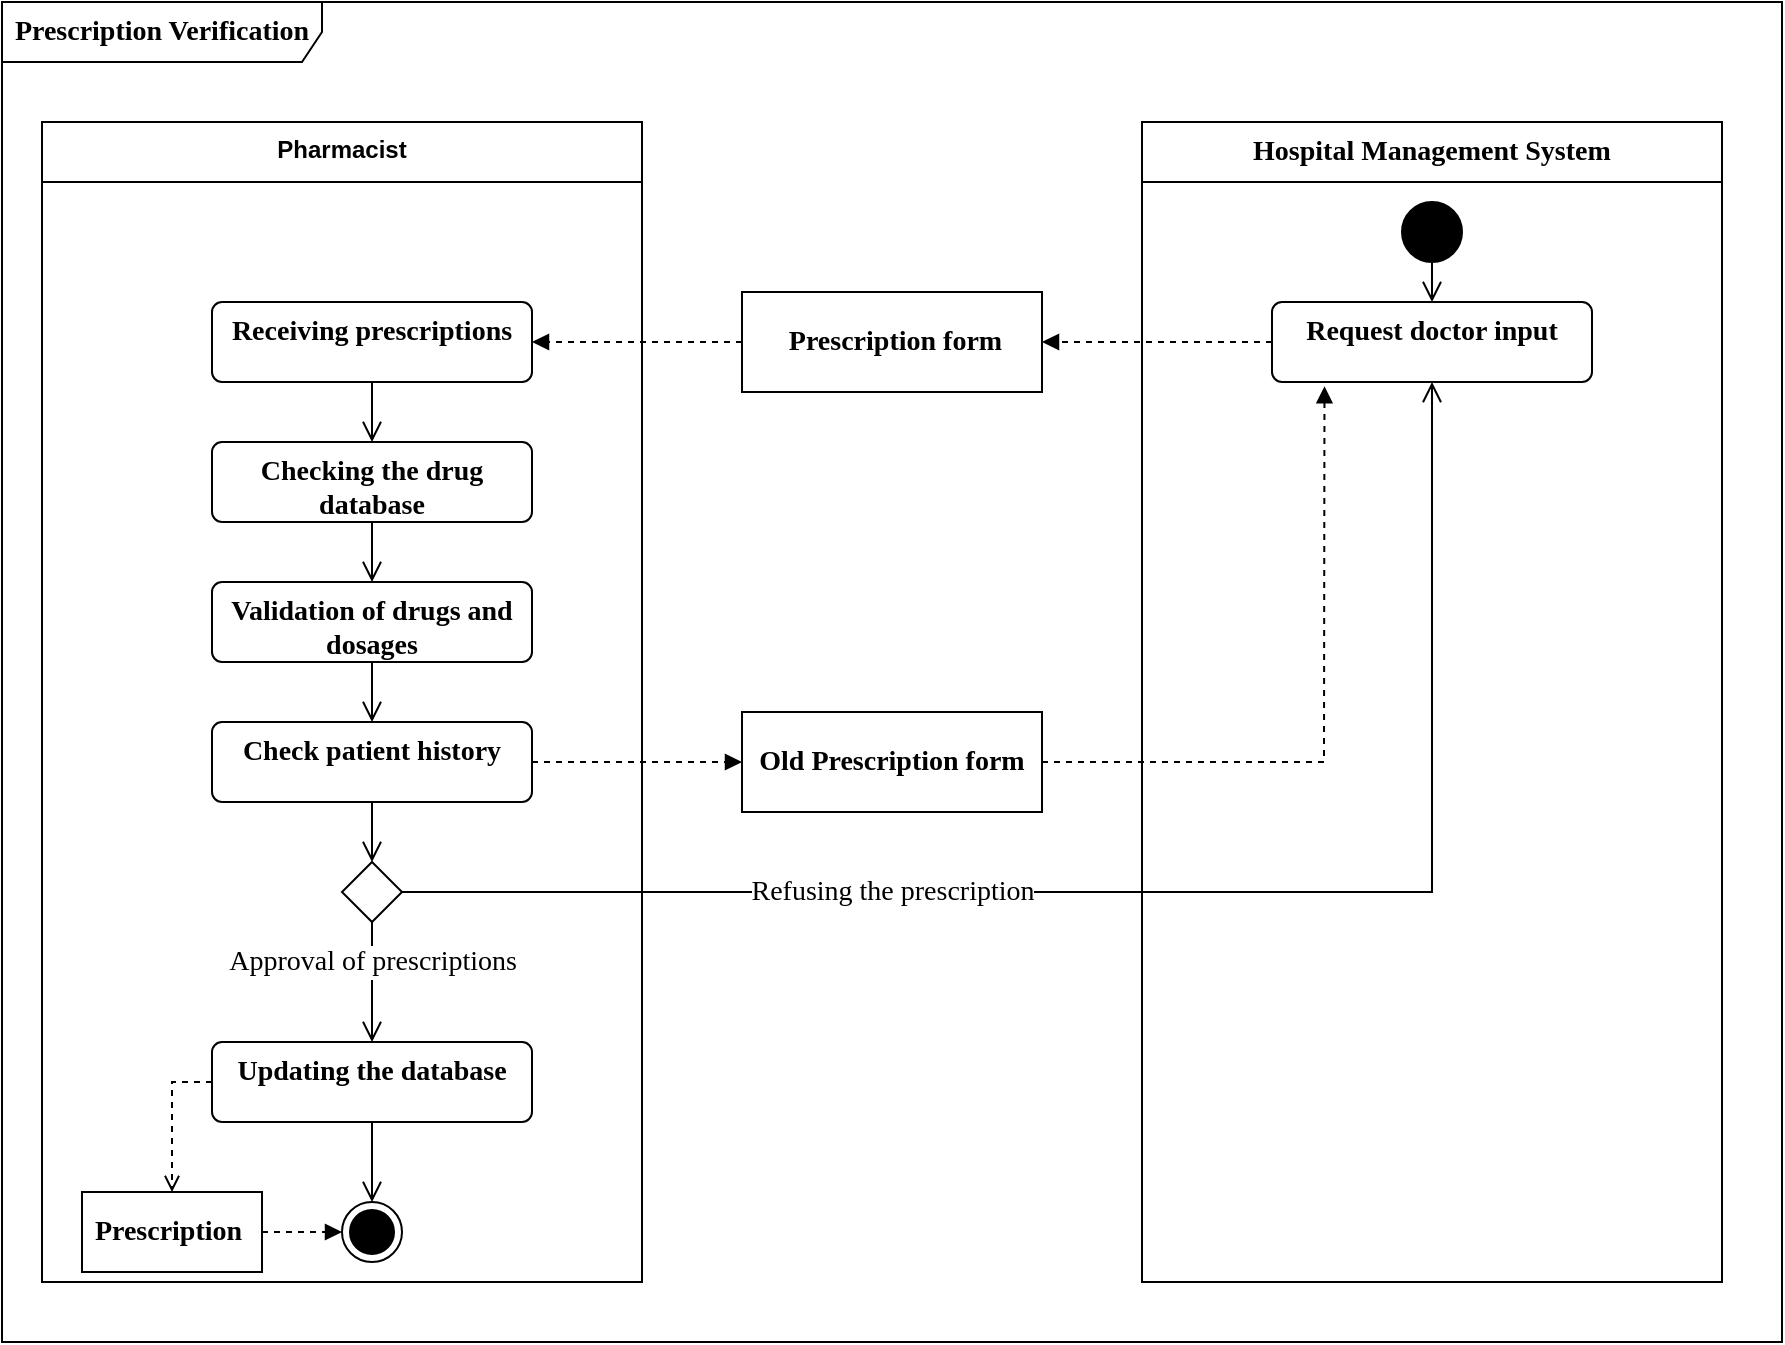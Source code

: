 <mxfile version="22.1.4" type="github">
  <diagram id="mKLGtlqu1TJgX5sNCrC6" name="第 1 页">
    <mxGraphModel dx="2165" dy="1396" grid="1" gridSize="10" guides="1" tooltips="1" connect="1" arrows="1" fold="1" page="1" pageScale="1" pageWidth="1169" pageHeight="827" math="0" shadow="0">
      <root>
        <mxCell id="0" />
        <mxCell id="1" parent="0" />
        <mxCell id="5VM5NhOEDhN4FYJ91efE-1" value="&lt;font size=&quot;1&quot; face=&quot;Times New Roman&quot;&gt;&lt;b style=&quot;font-size: 14px;&quot;&gt;Prescription Verification&lt;/b&gt;&lt;/font&gt;" style="shape=umlFrame;whiteSpace=wrap;html=1;pointerEvents=0;recursiveResize=0;container=1;collapsible=0;width=160;" parent="1" vertex="1">
          <mxGeometry x="-40" y="-780" width="890" height="670" as="geometry" />
        </mxCell>
        <mxCell id="hgjZqfxA5O2Uas9LMyqZ-1" value="" style="ellipse;fillColor=strokeColor;html=1;" parent="5VM5NhOEDhN4FYJ91efE-1" vertex="1">
          <mxGeometry x="700" y="100" width="30" height="30" as="geometry" />
        </mxCell>
        <mxCell id="hgjZqfxA5O2Uas9LMyqZ-3" value="Checking the drug database" style="html=1;align=center;verticalAlign=top;rounded=1;absoluteArcSize=1;arcSize=10;dashed=0;whiteSpace=wrap;fontFamily=Times New Roman;fontSize=14;fontStyle=1" parent="5VM5NhOEDhN4FYJ91efE-1" vertex="1">
          <mxGeometry x="105" y="220" width="160" height="40" as="geometry" />
        </mxCell>
        <mxCell id="hgjZqfxA5O2Uas9LMyqZ-5" value="Validation of drugs and dosages" style="html=1;align=center;verticalAlign=top;rounded=1;absoluteArcSize=1;arcSize=10;dashed=0;whiteSpace=wrap;fontSize=14;fontFamily=Times New Roman;fontStyle=1" parent="5VM5NhOEDhN4FYJ91efE-1" vertex="1">
          <mxGeometry x="105" y="290" width="160" height="40" as="geometry" />
        </mxCell>
        <mxCell id="hgjZqfxA5O2Uas9LMyqZ-11" value="" style="endArrow=open;startArrow=none;endFill=0;startFill=0;endSize=8;html=1;verticalAlign=bottom;labelBackgroundColor=none;strokeWidth=1;rounded=0;exitX=0.5;exitY=1;exitDx=0;exitDy=0;entryX=0.5;entryY=0;entryDx=0;entryDy=0;" parent="5VM5NhOEDhN4FYJ91efE-1" source="hgjZqfxA5O2Uas9LMyqZ-3" target="hgjZqfxA5O2Uas9LMyqZ-5" edge="1">
          <mxGeometry width="160" relative="1" as="geometry">
            <mxPoint x="419" y="910" as="sourcePoint" />
            <mxPoint x="419" y="950" as="targetPoint" />
          </mxGeometry>
        </mxCell>
        <mxCell id="rF_avYMDpHW5X6vWjK1u-22" value="Receiving prescriptions" style="html=1;align=center;verticalAlign=top;rounded=1;absoluteArcSize=1;arcSize=10;dashed=0;whiteSpace=wrap;fontFamily=Times New Roman;fontSize=14;fontStyle=1" parent="5VM5NhOEDhN4FYJ91efE-1" vertex="1">
          <mxGeometry x="105" y="150" width="160" height="40" as="geometry" />
        </mxCell>
        <mxCell id="rF_avYMDpHW5X6vWjK1u-31" value="" style="endArrow=open;startArrow=none;endFill=0;startFill=0;endSize=8;html=1;verticalAlign=bottom;labelBackgroundColor=none;strokeWidth=1;rounded=0;exitX=0.5;exitY=1;exitDx=0;exitDy=0;entryX=0.5;entryY=0;entryDx=0;entryDy=0;" parent="5VM5NhOEDhN4FYJ91efE-1" source="hgjZqfxA5O2Uas9LMyqZ-1" target="rF_avYMDpHW5X6vWjK1u-41" edge="1">
          <mxGeometry width="160" relative="1" as="geometry">
            <mxPoint x="185" y="130" as="sourcePoint" />
            <mxPoint x="411.4" y="860" as="targetPoint" />
          </mxGeometry>
        </mxCell>
        <mxCell id="hgjZqfxA5O2Uas9LMyqZ-10" value="" style="endArrow=open;startArrow=none;endFill=0;startFill=0;endSize=8;html=1;verticalAlign=bottom;labelBackgroundColor=none;strokeWidth=1;rounded=0;exitX=0.5;exitY=1;exitDx=0;exitDy=0;entryX=0.5;entryY=0;entryDx=0;entryDy=0;" parent="5VM5NhOEDhN4FYJ91efE-1" source="rF_avYMDpHW5X6vWjK1u-22" target="hgjZqfxA5O2Uas9LMyqZ-3" edge="1">
          <mxGeometry width="160" relative="1" as="geometry">
            <mxPoint x="409" y="900" as="sourcePoint" />
            <mxPoint x="500" y="1080" as="targetPoint" />
          </mxGeometry>
        </mxCell>
        <mxCell id="hgjZqfxA5O2Uas9LMyqZ-6" value="Check patient history" style="html=1;align=center;verticalAlign=top;rounded=1;absoluteArcSize=1;arcSize=10;dashed=0;whiteSpace=wrap;fontFamily=Times New Roman;fontSize=14;fontStyle=1" parent="5VM5NhOEDhN4FYJ91efE-1" vertex="1">
          <mxGeometry x="105" y="360" width="160" height="40" as="geometry" />
        </mxCell>
        <mxCell id="hgjZqfxA5O2Uas9LMyqZ-12" value="" style="endArrow=open;startArrow=none;endFill=0;startFill=0;endSize=8;html=1;verticalAlign=bottom;labelBackgroundColor=none;strokeWidth=1;rounded=0;exitX=0.5;exitY=1;exitDx=0;exitDy=0;entryX=0.5;entryY=0;entryDx=0;entryDy=0;" parent="5VM5NhOEDhN4FYJ91efE-1" source="hgjZqfxA5O2Uas9LMyqZ-5" target="hgjZqfxA5O2Uas9LMyqZ-6" edge="1">
          <mxGeometry width="160" relative="1" as="geometry">
            <mxPoint x="429" y="920" as="sourcePoint" />
            <mxPoint x="410" y="1100" as="targetPoint" />
          </mxGeometry>
        </mxCell>
        <mxCell id="hgjZqfxA5O2Uas9LMyqZ-8" value="" style="rhombus;" parent="5VM5NhOEDhN4FYJ91efE-1" vertex="1">
          <mxGeometry x="170" y="430" width="30" height="30" as="geometry" />
        </mxCell>
        <mxCell id="hgjZqfxA5O2Uas9LMyqZ-17" value="" style="endArrow=open;startArrow=none;endFill=0;startFill=0;endSize=8;html=1;verticalAlign=bottom;labelBackgroundColor=none;strokeWidth=1;rounded=0;exitX=0.5;exitY=1;exitDx=0;exitDy=0;entryX=0.5;entryY=0;entryDx=0;entryDy=0;" parent="5VM5NhOEDhN4FYJ91efE-1" source="hgjZqfxA5O2Uas9LMyqZ-6" target="hgjZqfxA5O2Uas9LMyqZ-8" edge="1">
          <mxGeometry width="160" relative="1" as="geometry">
            <mxPoint x="419" y="990" as="sourcePoint" />
            <mxPoint x="419" y="1030" as="targetPoint" />
          </mxGeometry>
        </mxCell>
        <mxCell id="hgjZqfxA5O2Uas9LMyqZ-9" value="Updating the database" style="html=1;align=center;verticalAlign=top;rounded=1;absoluteArcSize=1;arcSize=10;dashed=0;whiteSpace=wrap;fontFamily=Times New Roman;fontSize=14;fontStyle=1" parent="5VM5NhOEDhN4FYJ91efE-1" vertex="1">
          <mxGeometry x="105" y="520" width="160" height="40" as="geometry" />
        </mxCell>
        <mxCell id="hgjZqfxA5O2Uas9LMyqZ-18" value="" style="endArrow=open;startArrow=none;endFill=0;startFill=0;endSize=8;html=1;verticalAlign=bottom;labelBackgroundColor=none;strokeWidth=1;rounded=0;exitX=0.5;exitY=1;exitDx=0;exitDy=0;entryX=0.5;entryY=0;entryDx=0;entryDy=0;" parent="5VM5NhOEDhN4FYJ91efE-1" source="hgjZqfxA5O2Uas9LMyqZ-8" target="hgjZqfxA5O2Uas9LMyqZ-9" edge="1">
          <mxGeometry width="160" relative="1" as="geometry">
            <mxPoint x="340" y="1250" as="sourcePoint" />
            <mxPoint x="500" y="1250" as="targetPoint" />
          </mxGeometry>
        </mxCell>
        <mxCell id="hgjZqfxA5O2Uas9LMyqZ-20" value="Approval of prescriptions" style="edgeLabel;html=1;align=center;verticalAlign=middle;resizable=0;points=[];fontFamily=Times New Roman;fontSize=14;" parent="hgjZqfxA5O2Uas9LMyqZ-18" vertex="1" connectable="0">
          <mxGeometry x="-0.35" y="-3" relative="1" as="geometry">
            <mxPoint x="3" as="offset" />
          </mxGeometry>
        </mxCell>
        <mxCell id="hgjZqfxA5O2Uas9LMyqZ-7" value="" style="ellipse;html=1;shape=endState;fillColor=strokeColor;" parent="5VM5NhOEDhN4FYJ91efE-1" vertex="1">
          <mxGeometry x="170" y="600" width="30" height="30" as="geometry" />
        </mxCell>
        <mxCell id="hgjZqfxA5O2Uas9LMyqZ-19" value="" style="endArrow=open;startArrow=none;endFill=0;startFill=0;endSize=8;html=1;verticalAlign=bottom;labelBackgroundColor=none;strokeWidth=1;rounded=0;exitX=0.5;exitY=1;exitDx=0;exitDy=0;entryX=0.5;entryY=0;entryDx=0;entryDy=0;" parent="5VM5NhOEDhN4FYJ91efE-1" source="hgjZqfxA5O2Uas9LMyqZ-9" target="hgjZqfxA5O2Uas9LMyqZ-7" edge="1">
          <mxGeometry width="160" relative="1" as="geometry">
            <mxPoint x="340" y="1250" as="sourcePoint" />
            <mxPoint x="500" y="1250" as="targetPoint" />
          </mxGeometry>
        </mxCell>
        <mxCell id="hgjZqfxA5O2Uas9LMyqZ-36" value="&lt;font style=&quot;font-size: 14px;&quot; face=&quot;Times New Roman&quot;&gt;&lt;b&gt;Old Prescription form&lt;/b&gt;&lt;/font&gt;" style="html=1;align=center;verticalAlign=middle;rounded=0;absoluteArcSize=1;arcSize=10;dashed=0;whiteSpace=wrap;" parent="5VM5NhOEDhN4FYJ91efE-1" vertex="1">
          <mxGeometry x="370" y="355" width="150" height="50" as="geometry" />
        </mxCell>
        <mxCell id="hgjZqfxA5O2Uas9LMyqZ-37" value="" style="html=1;verticalAlign=bottom;labelBackgroundColor=none;endArrow=block;endFill=1;dashed=1;rounded=0;exitX=1;exitY=0.5;exitDx=0;exitDy=0;entryX=0;entryY=0.5;entryDx=0;entryDy=0;" parent="5VM5NhOEDhN4FYJ91efE-1" source="hgjZqfxA5O2Uas9LMyqZ-6" target="hgjZqfxA5O2Uas9LMyqZ-36" edge="1">
          <mxGeometry width="160" relative="1" as="geometry">
            <mxPoint x="390" y="1080" as="sourcePoint" />
            <mxPoint x="540" y="1160" as="targetPoint" />
            <Array as="points" />
          </mxGeometry>
        </mxCell>
        <mxCell id="hgjZqfxA5O2Uas9LMyqZ-21" value="" style="endArrow=open;startArrow=none;endFill=0;startFill=0;endSize=8;html=1;verticalAlign=bottom;labelBackgroundColor=none;strokeWidth=1;rounded=0;exitX=1;exitY=0.5;exitDx=0;exitDy=0;entryX=0.5;entryY=1;entryDx=0;entryDy=0;" parent="5VM5NhOEDhN4FYJ91efE-1" source="hgjZqfxA5O2Uas9LMyqZ-8" target="rF_avYMDpHW5X6vWjK1u-41" edge="1">
          <mxGeometry width="160" relative="1" as="geometry">
            <mxPoint x="340" y="1080" as="sourcePoint" />
            <mxPoint x="700" y="445" as="targetPoint" />
            <Array as="points">
              <mxPoint x="715" y="445" />
            </Array>
          </mxGeometry>
        </mxCell>
        <mxCell id="hgjZqfxA5O2Uas9LMyqZ-33" value="Refusing the prescription" style="edgeLabel;html=1;align=center;verticalAlign=middle;resizable=0;points=[];fontSize=14;fontFamily=Times New Roman;" parent="hgjZqfxA5O2Uas9LMyqZ-21" vertex="1" connectable="0">
          <mxGeometry x="-0.162" relative="1" as="geometry">
            <mxPoint x="-78" as="offset" />
          </mxGeometry>
        </mxCell>
        <mxCell id="rF_avYMDpHW5X6vWjK1u-36" value="&lt;font style=&quot;font-size: 14px;&quot; face=&quot;Times New Roman&quot;&gt;&lt;b&gt;&amp;nbsp;Prescription form&lt;/b&gt;&lt;/font&gt;" style="html=1;align=center;verticalAlign=middle;rounded=0;absoluteArcSize=1;arcSize=10;dashed=0;whiteSpace=wrap;" parent="5VM5NhOEDhN4FYJ91efE-1" vertex="1">
          <mxGeometry x="370" y="145" width="150" height="50" as="geometry" />
        </mxCell>
        <mxCell id="rF_avYMDpHW5X6vWjK1u-37" value="" style="html=1;verticalAlign=bottom;labelBackgroundColor=none;endArrow=block;endFill=1;dashed=1;rounded=0;exitX=0;exitY=0.5;exitDx=0;exitDy=0;entryX=1;entryY=0.5;entryDx=0;entryDy=0;" parent="5VM5NhOEDhN4FYJ91efE-1" source="rF_avYMDpHW5X6vWjK1u-36" target="rF_avYMDpHW5X6vWjK1u-22" edge="1">
          <mxGeometry width="160" relative="1" as="geometry">
            <mxPoint x="275" y="390" as="sourcePoint" />
            <mxPoint x="360" y="390" as="targetPoint" />
            <Array as="points" />
          </mxGeometry>
        </mxCell>
        <mxCell id="hgjZqfxA5O2Uas9LMyqZ-31" value="&lt;font style=&quot;font-size: 14px;&quot; face=&quot;Times New Roman&quot;&gt;&lt;b&gt;Prescription&amp;nbsp;&lt;/b&gt;&lt;/font&gt;" style="html=1;align=center;verticalAlign=middle;rounded=0;absoluteArcSize=1;arcSize=10;dashed=0;whiteSpace=wrap;" parent="5VM5NhOEDhN4FYJ91efE-1" vertex="1">
          <mxGeometry x="40" y="595" width="90" height="40" as="geometry" />
        </mxCell>
        <mxCell id="rF_avYMDpHW5X6vWjK1u-38" value="" style="html=1;verticalAlign=bottom;labelBackgroundColor=none;endArrow=open;endFill=0;dashed=1;rounded=0;exitX=0;exitY=0.5;exitDx=0;exitDy=0;entryX=0.5;entryY=0;entryDx=0;entryDy=0;" parent="5VM5NhOEDhN4FYJ91efE-1" source="hgjZqfxA5O2Uas9LMyqZ-9" target="hgjZqfxA5O2Uas9LMyqZ-31" edge="1">
          <mxGeometry width="160" relative="1" as="geometry">
            <mxPoint x="470" y="430" as="sourcePoint" />
            <mxPoint x="630" y="430" as="targetPoint" />
            <Array as="points">
              <mxPoint x="85" y="540" />
            </Array>
          </mxGeometry>
        </mxCell>
        <mxCell id="rF_avYMDpHW5X6vWjK1u-39" value="" style="html=1;verticalAlign=bottom;labelBackgroundColor=none;endArrow=block;endFill=1;dashed=1;rounded=0;exitX=1;exitY=0.5;exitDx=0;exitDy=0;entryX=0;entryY=0.5;entryDx=0;entryDy=0;" parent="5VM5NhOEDhN4FYJ91efE-1" source="hgjZqfxA5O2Uas9LMyqZ-31" target="hgjZqfxA5O2Uas9LMyqZ-7" edge="1">
          <mxGeometry width="160" relative="1" as="geometry">
            <mxPoint x="470" y="430" as="sourcePoint" />
            <mxPoint x="630" y="430" as="targetPoint" />
          </mxGeometry>
        </mxCell>
        <mxCell id="rF_avYMDpHW5X6vWjK1u-41" value="Request doctor input" style="html=1;align=center;verticalAlign=top;rounded=1;absoluteArcSize=1;arcSize=10;dashed=0;whiteSpace=wrap;fontFamily=Times New Roman;fontSize=14;fontStyle=1" parent="5VM5NhOEDhN4FYJ91efE-1" vertex="1">
          <mxGeometry x="635" y="150" width="160" height="40" as="geometry" />
        </mxCell>
        <mxCell id="rF_avYMDpHW5X6vWjK1u-42" value="" style="html=1;verticalAlign=bottom;labelBackgroundColor=none;endArrow=block;endFill=1;dashed=1;rounded=0;entryX=1;entryY=0.5;entryDx=0;entryDy=0;exitX=0;exitY=0.5;exitDx=0;exitDy=0;" parent="5VM5NhOEDhN4FYJ91efE-1" source="rF_avYMDpHW5X6vWjK1u-41" target="rF_avYMDpHW5X6vWjK1u-36" edge="1">
          <mxGeometry width="160" relative="1" as="geometry">
            <mxPoint x="470" y="310" as="sourcePoint" />
            <mxPoint x="630" y="310" as="targetPoint" />
          </mxGeometry>
        </mxCell>
        <mxCell id="rF_avYMDpHW5X6vWjK1u-43" value="" style="html=1;verticalAlign=bottom;labelBackgroundColor=none;endArrow=block;endFill=1;dashed=1;rounded=0;exitX=1;exitY=0.5;exitDx=0;exitDy=0;entryX=0.164;entryY=1.053;entryDx=0;entryDy=0;entryPerimeter=0;" parent="5VM5NhOEDhN4FYJ91efE-1" source="hgjZqfxA5O2Uas9LMyqZ-36" target="rF_avYMDpHW5X6vWjK1u-41" edge="1">
          <mxGeometry width="160" relative="1" as="geometry">
            <mxPoint x="470" y="310" as="sourcePoint" />
            <mxPoint x="630" y="310" as="targetPoint" />
            <Array as="points">
              <mxPoint x="661" y="380" />
            </Array>
          </mxGeometry>
        </mxCell>
        <mxCell id="rF_avYMDpHW5X6vWjK1u-7" value="Pharmacist" style="swimlane;fontStyle=1;align=center;verticalAlign=top;childLayout=stackLayout;horizontal=1;startSize=30;horizontalStack=0;resizeParent=1;resizeParentMax=0;resizeLast=0;collapsible=0;marginBottom=0;html=1;whiteSpace=wrap;" parent="5VM5NhOEDhN4FYJ91efE-1" vertex="1">
          <mxGeometry x="20" y="60" width="300" height="580" as="geometry" />
        </mxCell>
        <mxCell id="rF_avYMDpHW5X6vWjK1u-14" value="&lt;b style=&quot;border-color: var(--border-color); font-family: &amp;quot;Times New Roman&amp;quot;; font-size: 14px;&quot;&gt;Hospital Management System&lt;/b&gt;" style="swimlane;fontStyle=1;align=center;verticalAlign=top;childLayout=stackLayout;horizontal=1;startSize=30;horizontalStack=0;resizeParent=1;resizeParentMax=0;resizeLast=0;collapsible=0;marginBottom=0;html=1;whiteSpace=wrap;" parent="5VM5NhOEDhN4FYJ91efE-1" vertex="1">
          <mxGeometry x="570" y="60" width="290" height="580" as="geometry" />
        </mxCell>
      </root>
    </mxGraphModel>
  </diagram>
</mxfile>
